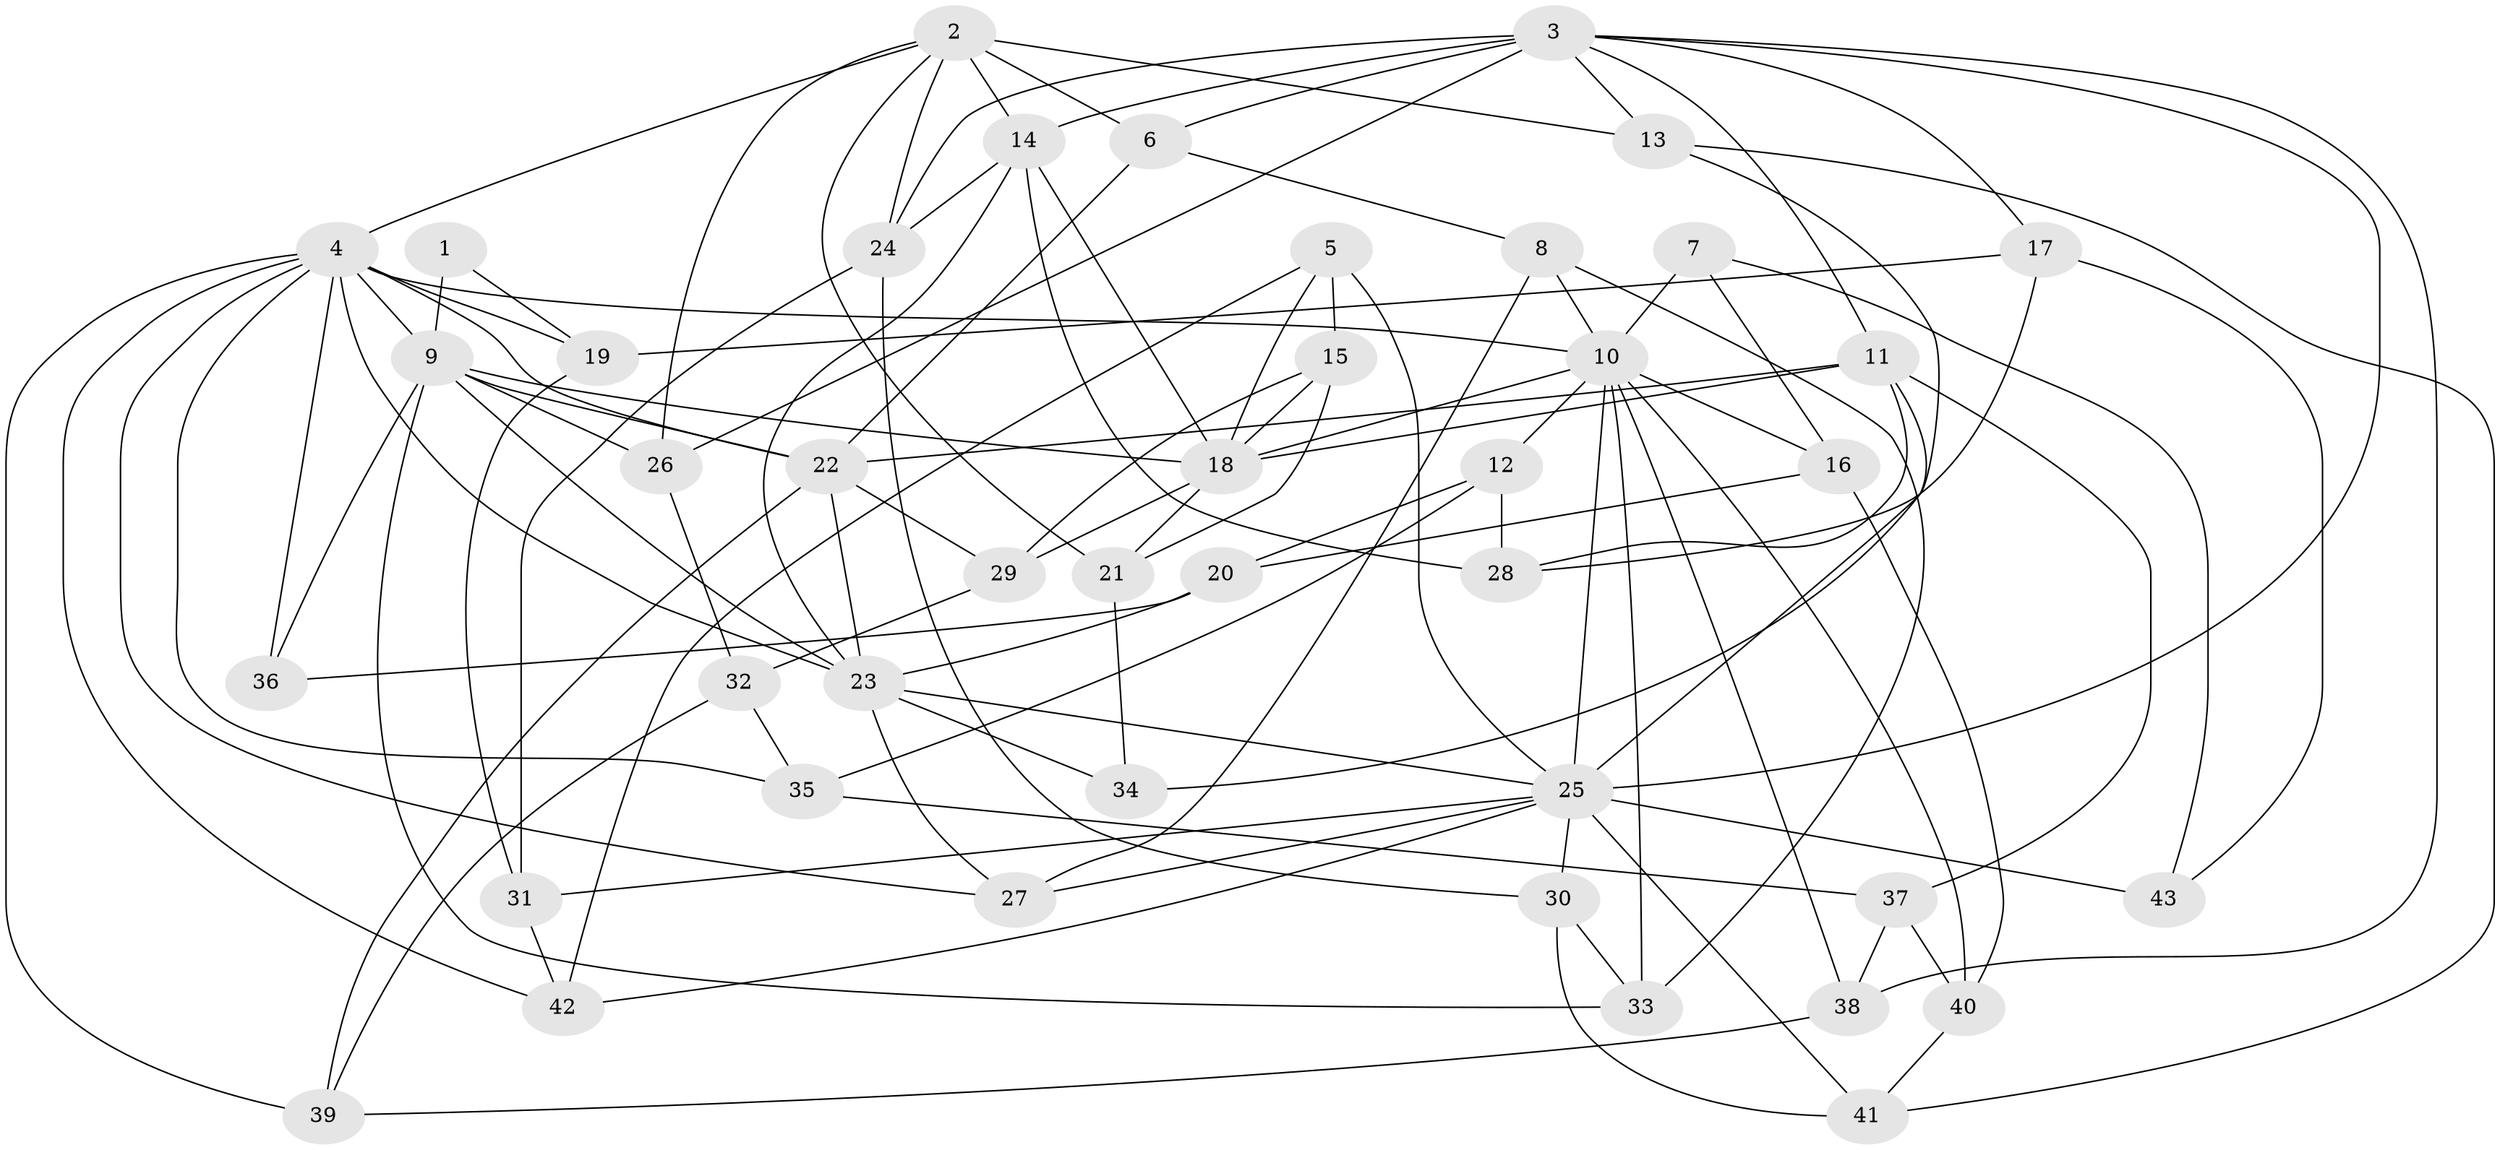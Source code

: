 // original degree distribution, {4: 1.0}
// Generated by graph-tools (version 1.1) at 2025/37/03/09/25 02:37:52]
// undirected, 43 vertices, 107 edges
graph export_dot {
graph [start="1"]
  node [color=gray90,style=filled];
  1;
  2;
  3;
  4;
  5;
  6;
  7;
  8;
  9;
  10;
  11;
  12;
  13;
  14;
  15;
  16;
  17;
  18;
  19;
  20;
  21;
  22;
  23;
  24;
  25;
  26;
  27;
  28;
  29;
  30;
  31;
  32;
  33;
  34;
  35;
  36;
  37;
  38;
  39;
  40;
  41;
  42;
  43;
  1 -- 9 [weight=3.0];
  1 -- 19 [weight=1.0];
  2 -- 4 [weight=1.0];
  2 -- 6 [weight=2.0];
  2 -- 13 [weight=1.0];
  2 -- 14 [weight=3.0];
  2 -- 21 [weight=1.0];
  2 -- 24 [weight=3.0];
  2 -- 26 [weight=1.0];
  3 -- 6 [weight=2.0];
  3 -- 11 [weight=2.0];
  3 -- 13 [weight=1.0];
  3 -- 14 [weight=1.0];
  3 -- 17 [weight=1.0];
  3 -- 24 [weight=2.0];
  3 -- 25 [weight=1.0];
  3 -- 26 [weight=1.0];
  3 -- 38 [weight=1.0];
  4 -- 9 [weight=1.0];
  4 -- 10 [weight=2.0];
  4 -- 19 [weight=1.0];
  4 -- 22 [weight=1.0];
  4 -- 23 [weight=1.0];
  4 -- 27 [weight=1.0];
  4 -- 35 [weight=1.0];
  4 -- 36 [weight=1.0];
  4 -- 39 [weight=1.0];
  4 -- 42 [weight=1.0];
  5 -- 15 [weight=1.0];
  5 -- 18 [weight=1.0];
  5 -- 25 [weight=1.0];
  5 -- 42 [weight=1.0];
  6 -- 8 [weight=1.0];
  6 -- 22 [weight=1.0];
  7 -- 10 [weight=2.0];
  7 -- 16 [weight=1.0];
  7 -- 43 [weight=1.0];
  8 -- 10 [weight=1.0];
  8 -- 27 [weight=1.0];
  8 -- 33 [weight=1.0];
  9 -- 18 [weight=1.0];
  9 -- 22 [weight=1.0];
  9 -- 23 [weight=2.0];
  9 -- 26 [weight=1.0];
  9 -- 33 [weight=1.0];
  9 -- 36 [weight=2.0];
  10 -- 12 [weight=1.0];
  10 -- 16 [weight=1.0];
  10 -- 18 [weight=1.0];
  10 -- 25 [weight=1.0];
  10 -- 33 [weight=1.0];
  10 -- 38 [weight=1.0];
  10 -- 40 [weight=1.0];
  11 -- 18 [weight=3.0];
  11 -- 22 [weight=2.0];
  11 -- 25 [weight=1.0];
  11 -- 28 [weight=1.0];
  11 -- 37 [weight=1.0];
  12 -- 20 [weight=1.0];
  12 -- 28 [weight=1.0];
  12 -- 35 [weight=1.0];
  13 -- 34 [weight=1.0];
  13 -- 41 [weight=1.0];
  14 -- 18 [weight=1.0];
  14 -- 23 [weight=1.0];
  14 -- 24 [weight=1.0];
  14 -- 28 [weight=1.0];
  15 -- 18 [weight=1.0];
  15 -- 21 [weight=1.0];
  15 -- 29 [weight=1.0];
  16 -- 20 [weight=1.0];
  16 -- 40 [weight=1.0];
  17 -- 19 [weight=1.0];
  17 -- 28 [weight=1.0];
  17 -- 43 [weight=1.0];
  18 -- 21 [weight=1.0];
  18 -- 29 [weight=1.0];
  19 -- 31 [weight=1.0];
  20 -- 23 [weight=1.0];
  20 -- 36 [weight=1.0];
  21 -- 34 [weight=1.0];
  22 -- 23 [weight=3.0];
  22 -- 29 [weight=1.0];
  22 -- 39 [weight=1.0];
  23 -- 25 [weight=1.0];
  23 -- 27 [weight=1.0];
  23 -- 34 [weight=2.0];
  24 -- 30 [weight=1.0];
  24 -- 31 [weight=1.0];
  25 -- 27 [weight=1.0];
  25 -- 30 [weight=1.0];
  25 -- 31 [weight=1.0];
  25 -- 41 [weight=1.0];
  25 -- 42 [weight=1.0];
  25 -- 43 [weight=2.0];
  26 -- 32 [weight=1.0];
  29 -- 32 [weight=1.0];
  30 -- 33 [weight=1.0];
  30 -- 41 [weight=1.0];
  31 -- 42 [weight=1.0];
  32 -- 35 [weight=1.0];
  32 -- 39 [weight=1.0];
  35 -- 37 [weight=1.0];
  37 -- 38 [weight=1.0];
  37 -- 40 [weight=1.0];
  38 -- 39 [weight=1.0];
  40 -- 41 [weight=1.0];
}
